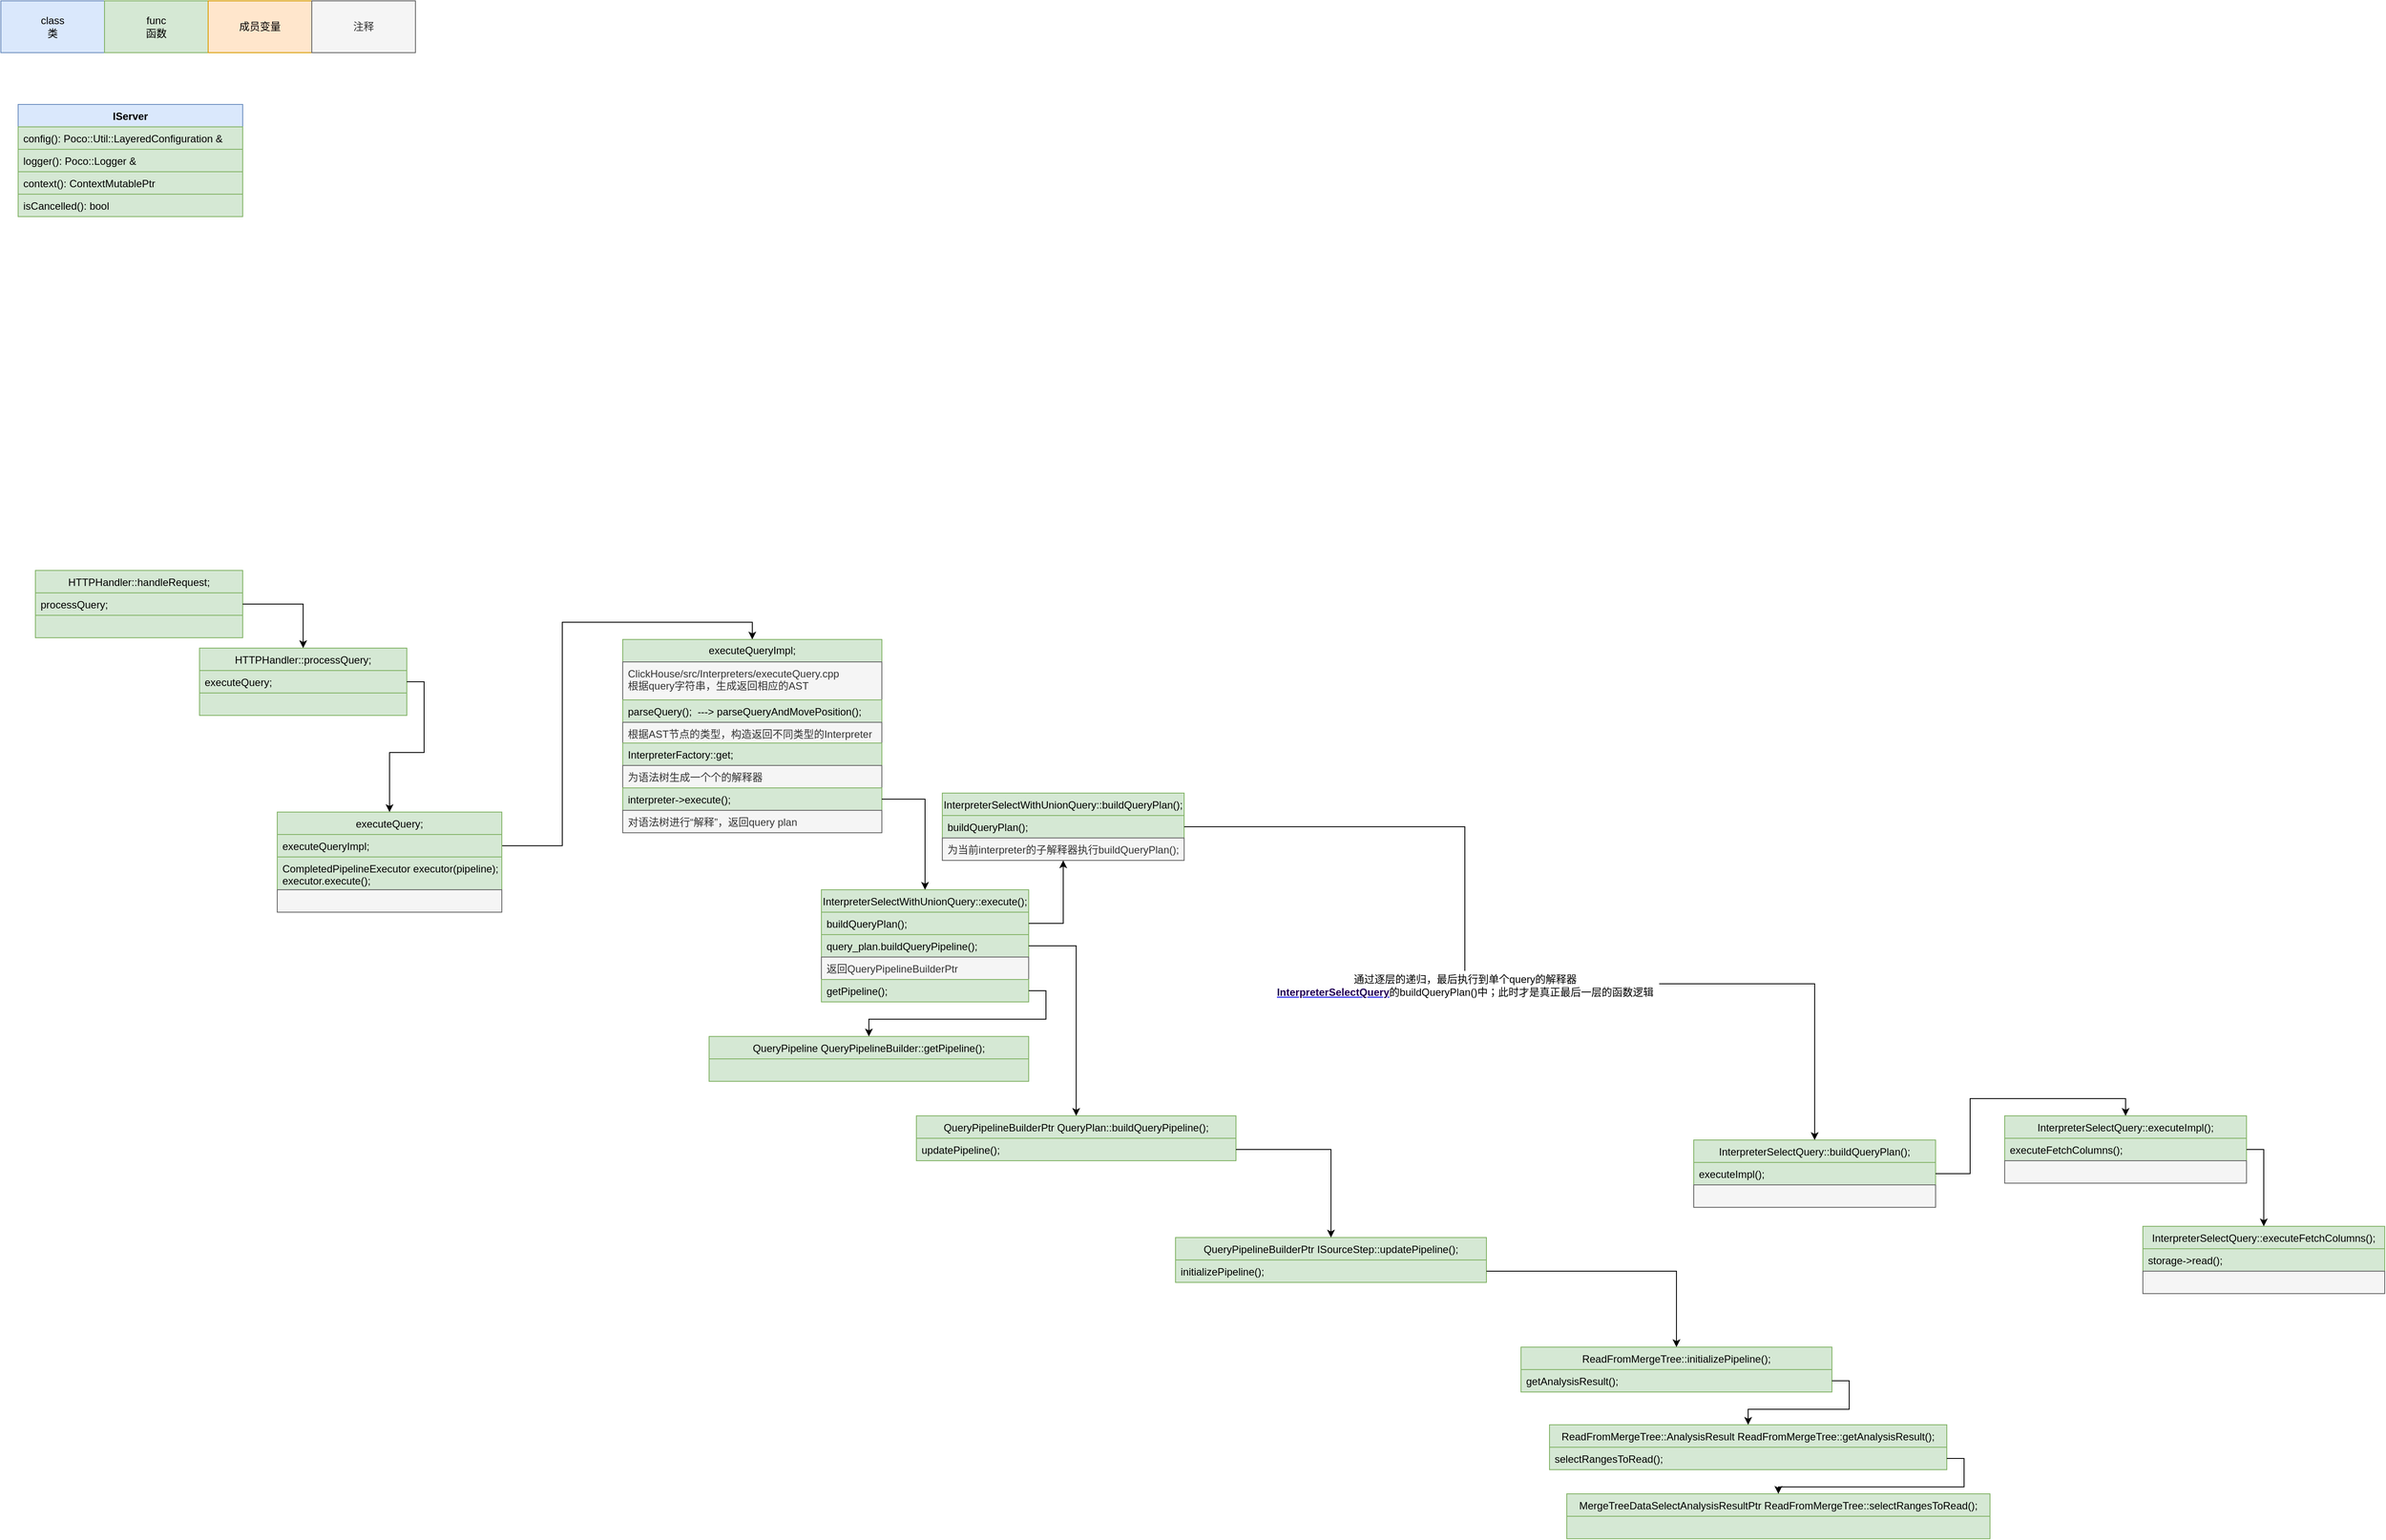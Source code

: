 <mxfile version="18.0.7" type="github">
  <diagram id="vCki3dOkEp2F7D4lTSnL" name="Page-1">
    <mxGraphModel dx="1375" dy="821" grid="1" gridSize="10" guides="1" tooltips="1" connect="1" arrows="1" fold="1" page="1" pageScale="1" pageWidth="827" pageHeight="1169" math="0" shadow="0">
      <root>
        <mxCell id="0" />
        <mxCell id="1" parent="0" />
        <mxCell id="8Q8Z8_BPeuD27RYTu2Bx-2" value="class&lt;br&gt;类" style="rounded=0;whiteSpace=wrap;html=1;fillColor=#dae8fc;strokeColor=#6c8ebf;" parent="1" vertex="1">
          <mxGeometry x="20" y="20" width="120" height="60" as="geometry" />
        </mxCell>
        <mxCell id="8Q8Z8_BPeuD27RYTu2Bx-3" value="func&lt;br&gt;函数" style="rounded=0;whiteSpace=wrap;html=1;fillColor=#d5e8d4;strokeColor=#82b366;" parent="1" vertex="1">
          <mxGeometry x="140" y="20" width="120" height="60" as="geometry" />
        </mxCell>
        <mxCell id="8Q8Z8_BPeuD27RYTu2Bx-4" value="成员变量" style="rounded=0;whiteSpace=wrap;html=1;fillColor=#ffe6cc;strokeColor=#d79b00;" parent="1" vertex="1">
          <mxGeometry x="260" y="20" width="120" height="60" as="geometry" />
        </mxCell>
        <mxCell id="8Q8Z8_BPeuD27RYTu2Bx-6" value="IServer" style="swimlane;fontStyle=1;align=center;verticalAlign=top;childLayout=stackLayout;horizontal=1;startSize=26;horizontalStack=0;resizeParent=1;resizeParentMax=0;resizeLast=0;collapsible=1;marginBottom=0;fillColor=#dae8fc;strokeColor=#6c8ebf;" parent="1" vertex="1">
          <mxGeometry x="40" y="140" width="260" height="130" as="geometry">
            <mxRectangle x="30" y="170" width="70" height="26" as="alternateBounds" />
          </mxGeometry>
        </mxCell>
        <mxCell id="8Q8Z8_BPeuD27RYTu2Bx-7" value="config(): Poco::Util::LayeredConfiguration &amp;" style="text;strokeColor=#82b366;fillColor=#d5e8d4;align=left;verticalAlign=top;spacingLeft=4;spacingRight=4;overflow=hidden;rotatable=0;points=[[0,0.5],[1,0.5]];portConstraint=eastwest;" parent="8Q8Z8_BPeuD27RYTu2Bx-6" vertex="1">
          <mxGeometry y="26" width="260" height="26" as="geometry" />
        </mxCell>
        <mxCell id="8Q8Z8_BPeuD27RYTu2Bx-9" value="logger(): Poco::Logger &amp;" style="text;strokeColor=#82b366;fillColor=#d5e8d4;align=left;verticalAlign=top;spacingLeft=4;spacingRight=4;overflow=hidden;rotatable=0;points=[[0,0.5],[1,0.5]];portConstraint=eastwest;" parent="8Q8Z8_BPeuD27RYTu2Bx-6" vertex="1">
          <mxGeometry y="52" width="260" height="26" as="geometry" />
        </mxCell>
        <mxCell id="8Q8Z8_BPeuD27RYTu2Bx-19" value="context(): ContextMutablePtr&#xa;" style="text;strokeColor=#82b366;fillColor=#d5e8d4;align=left;verticalAlign=top;spacingLeft=4;spacingRight=4;overflow=hidden;rotatable=0;points=[[0,0.5],[1,0.5]];portConstraint=eastwest;" parent="8Q8Z8_BPeuD27RYTu2Bx-6" vertex="1">
          <mxGeometry y="78" width="260" height="26" as="geometry" />
        </mxCell>
        <mxCell id="8Q8Z8_BPeuD27RYTu2Bx-25" value="isCancelled(): bool" style="text;strokeColor=#82b366;fillColor=#d5e8d4;align=left;verticalAlign=top;spacingLeft=4;spacingRight=4;overflow=hidden;rotatable=0;points=[[0,0.5],[1,0.5]];portConstraint=eastwest;" parent="8Q8Z8_BPeuD27RYTu2Bx-6" vertex="1">
          <mxGeometry y="104" width="260" height="26" as="geometry" />
        </mxCell>
        <mxCell id="mzuSB-t-ZsfAMugbphQK-1" value="注释" style="rounded=0;whiteSpace=wrap;html=1;fillColor=#f5f5f5;fontColor=#333333;strokeColor=#666666;" parent="1" vertex="1">
          <mxGeometry x="380" y="20" width="120" height="60" as="geometry" />
        </mxCell>
        <mxCell id="mzuSB-t-ZsfAMugbphQK-2" value="HTTPHandler::handleRequest;" style="swimlane;fontStyle=0;childLayout=stackLayout;horizontal=1;startSize=26;fillColor=#d5e8d4;horizontalStack=0;resizeParent=1;resizeParentMax=0;resizeLast=0;collapsible=1;marginBottom=0;strokeColor=#82b366;" parent="1" vertex="1">
          <mxGeometry x="60" y="680" width="240" height="78" as="geometry" />
        </mxCell>
        <mxCell id="mzuSB-t-ZsfAMugbphQK-3" value="processQuery;" style="text;strokeColor=#82b366;fillColor=#d5e8d4;align=left;verticalAlign=top;spacingLeft=4;spacingRight=4;overflow=hidden;rotatable=0;points=[[0,0.5],[1,0.5]];portConstraint=eastwest;" parent="mzuSB-t-ZsfAMugbphQK-2" vertex="1">
          <mxGeometry y="26" width="240" height="26" as="geometry" />
        </mxCell>
        <mxCell id="mzuSB-t-ZsfAMugbphQK-4" value="" style="text;strokeColor=#82b366;fillColor=#d5e8d4;align=left;verticalAlign=top;spacingLeft=4;spacingRight=4;overflow=hidden;rotatable=0;points=[[0,0.5],[1,0.5]];portConstraint=eastwest;" parent="mzuSB-t-ZsfAMugbphQK-2" vertex="1">
          <mxGeometry y="52" width="240" height="26" as="geometry" />
        </mxCell>
        <mxCell id="mzuSB-t-ZsfAMugbphQK-5" value="HTTPHandler::processQuery;" style="swimlane;fontStyle=0;childLayout=stackLayout;horizontal=1;startSize=26;fillColor=#d5e8d4;horizontalStack=0;resizeParent=1;resizeParentMax=0;resizeLast=0;collapsible=1;marginBottom=0;strokeColor=#82b366;" parent="1" vertex="1">
          <mxGeometry x="250" y="770" width="240" height="78" as="geometry" />
        </mxCell>
        <mxCell id="mzuSB-t-ZsfAMugbphQK-6" value="executeQuery;" style="text;strokeColor=#82b366;fillColor=#d5e8d4;align=left;verticalAlign=top;spacingLeft=4;spacingRight=4;overflow=hidden;rotatable=0;points=[[0,0.5],[1,0.5]];portConstraint=eastwest;" parent="mzuSB-t-ZsfAMugbphQK-5" vertex="1">
          <mxGeometry y="26" width="240" height="26" as="geometry" />
        </mxCell>
        <mxCell id="mzuSB-t-ZsfAMugbphQK-7" value="" style="text;strokeColor=#82b366;fillColor=#d5e8d4;align=left;verticalAlign=top;spacingLeft=4;spacingRight=4;overflow=hidden;rotatable=0;points=[[0,0.5],[1,0.5]];portConstraint=eastwest;" parent="mzuSB-t-ZsfAMugbphQK-5" vertex="1">
          <mxGeometry y="52" width="240" height="26" as="geometry" />
        </mxCell>
        <mxCell id="mzuSB-t-ZsfAMugbphQK-8" style="edgeStyle=orthogonalEdgeStyle;rounded=0;orthogonalLoop=1;jettySize=auto;html=1;exitX=1;exitY=0.5;exitDx=0;exitDy=0;entryX=0.5;entryY=0;entryDx=0;entryDy=0;" parent="1" source="mzuSB-t-ZsfAMugbphQK-3" target="mzuSB-t-ZsfAMugbphQK-5" edge="1">
          <mxGeometry relative="1" as="geometry" />
        </mxCell>
        <mxCell id="mzuSB-t-ZsfAMugbphQK-16" style="edgeStyle=orthogonalEdgeStyle;rounded=0;orthogonalLoop=1;jettySize=auto;html=1;entryX=0.5;entryY=0;entryDx=0;entryDy=0;" parent="1" source="mzuSB-t-ZsfAMugbphQK-10" target="mzuSB-t-ZsfAMugbphQK-13" edge="1">
          <mxGeometry relative="1" as="geometry" />
        </mxCell>
        <mxCell id="mzuSB-t-ZsfAMugbphQK-9" value="executeQuery;" style="swimlane;fontStyle=0;childLayout=stackLayout;horizontal=1;startSize=26;fillColor=#d5e8d4;horizontalStack=0;resizeParent=1;resizeParentMax=0;resizeLast=0;collapsible=1;marginBottom=0;strokeColor=#82b366;" parent="1" vertex="1">
          <mxGeometry x="340" y="960" width="260" height="116" as="geometry" />
        </mxCell>
        <mxCell id="mzuSB-t-ZsfAMugbphQK-10" value="executeQueryImpl;" style="text;strokeColor=#82b366;fillColor=#d5e8d4;align=left;verticalAlign=top;spacingLeft=4;spacingRight=4;overflow=hidden;rotatable=0;points=[[0,0.5],[1,0.5]];portConstraint=eastwest;" parent="mzuSB-t-ZsfAMugbphQK-9" vertex="1">
          <mxGeometry y="26" width="260" height="26" as="geometry" />
        </mxCell>
        <mxCell id="mzuSB-t-ZsfAMugbphQK-11" value="CompletedPipelineExecutor executor(pipeline);&#xa;executor.execute();" style="text;strokeColor=#82b366;fillColor=#d5e8d4;align=left;verticalAlign=top;spacingLeft=4;spacingRight=4;overflow=hidden;rotatable=0;points=[[0,0.5],[1,0.5]];portConstraint=eastwest;" parent="mzuSB-t-ZsfAMugbphQK-9" vertex="1">
          <mxGeometry y="52" width="260" height="38" as="geometry" />
        </mxCell>
        <mxCell id="5NwX_35qLTpb5DPwdytB-1" style="text;strokeColor=#666666;fillColor=#f5f5f5;align=left;verticalAlign=top;spacingLeft=4;spacingRight=4;overflow=hidden;rotatable=0;points=[[0,0.5],[1,0.5]];portConstraint=eastwest;fontColor=#333333;" parent="mzuSB-t-ZsfAMugbphQK-9" vertex="1">
          <mxGeometry y="90" width="260" height="26" as="geometry" />
        </mxCell>
        <mxCell id="mzuSB-t-ZsfAMugbphQK-12" style="edgeStyle=orthogonalEdgeStyle;rounded=0;orthogonalLoop=1;jettySize=auto;html=1;exitX=1;exitY=0.5;exitDx=0;exitDy=0;" parent="1" source="mzuSB-t-ZsfAMugbphQK-6" target="mzuSB-t-ZsfAMugbphQK-9" edge="1">
          <mxGeometry relative="1" as="geometry" />
        </mxCell>
        <mxCell id="mzuSB-t-ZsfAMugbphQK-13" value="executeQueryImpl;" style="swimlane;fontStyle=0;childLayout=stackLayout;horizontal=1;startSize=26;fillColor=#d5e8d4;horizontalStack=0;resizeParent=1;resizeParentMax=0;resizeLast=0;collapsible=1;marginBottom=0;strokeColor=#82b366;whiteSpace=wrap;" parent="1" vertex="1">
          <mxGeometry x="740" y="760" width="300" height="224" as="geometry" />
        </mxCell>
        <mxCell id="mzuSB-t-ZsfAMugbphQK-40" value="ClickHouse/src/Interpreters/executeQuery.cpp&#xa;根据query字符串，生成返回相应的AST" style="text;strokeColor=#666666;fillColor=#f5f5f5;align=left;verticalAlign=top;spacingLeft=4;spacingRight=4;overflow=hidden;rotatable=0;points=[[0,0.5],[1,0.5]];portConstraint=eastwest;fontColor=#333333;" parent="mzuSB-t-ZsfAMugbphQK-13" vertex="1">
          <mxGeometry y="26" width="300" height="44" as="geometry" />
        </mxCell>
        <mxCell id="mzuSB-t-ZsfAMugbphQK-33" value="parseQuery();  ---&gt; parseQueryAndMovePosition();" style="text;strokeColor=#82b366;fillColor=#d5e8d4;align=left;verticalAlign=top;spacingLeft=4;spacingRight=4;overflow=hidden;rotatable=0;points=[[0,0.5],[1,0.5]];portConstraint=eastwest;" parent="mzuSB-t-ZsfAMugbphQK-13" vertex="1">
          <mxGeometry y="70" width="300" height="26" as="geometry" />
        </mxCell>
        <mxCell id="mzuSB-t-ZsfAMugbphQK-37" value="根据AST节点的类型，构造返回不同类型的Interpreter" style="text;strokeColor=#666666;fillColor=#f5f5f5;align=left;verticalAlign=top;spacingLeft=4;spacingRight=4;overflow=hidden;rotatable=0;points=[[0,0.5],[1,0.5]];portConstraint=eastwest;fontColor=#333333;whiteSpace=wrap;" parent="mzuSB-t-ZsfAMugbphQK-13" vertex="1">
          <mxGeometry y="96" width="300" height="24" as="geometry" />
        </mxCell>
        <mxCell id="mzuSB-t-ZsfAMugbphQK-14" value="InterpreterFactory::get;" style="text;strokeColor=#82b366;fillColor=#d5e8d4;align=left;verticalAlign=top;spacingLeft=4;spacingRight=4;overflow=hidden;rotatable=0;points=[[0,0.5],[1,0.5]];portConstraint=eastwest;" parent="mzuSB-t-ZsfAMugbphQK-13" vertex="1">
          <mxGeometry y="120" width="300" height="26" as="geometry" />
        </mxCell>
        <mxCell id="mzuSB-t-ZsfAMugbphQK-38" value="为语法树生成一个个的解释器" style="text;strokeColor=#666666;fillColor=#f5f5f5;align=left;verticalAlign=top;spacingLeft=4;spacingRight=4;overflow=hidden;rotatable=0;points=[[0,0.5],[1,0.5]];portConstraint=eastwest;fontColor=#333333;" parent="mzuSB-t-ZsfAMugbphQK-13" vertex="1">
          <mxGeometry y="146" width="300" height="26" as="geometry" />
        </mxCell>
        <mxCell id="mzuSB-t-ZsfAMugbphQK-15" value="interpreter-&gt;execute();" style="text;strokeColor=#82b366;fillColor=#d5e8d4;align=left;verticalAlign=top;spacingLeft=4;spacingRight=4;overflow=hidden;rotatable=0;points=[[0,0.5],[1,0.5]];portConstraint=eastwest;" parent="mzuSB-t-ZsfAMugbphQK-13" vertex="1">
          <mxGeometry y="172" width="300" height="26" as="geometry" />
        </mxCell>
        <mxCell id="mzuSB-t-ZsfAMugbphQK-39" value="对语法树进行“解释”，返回query plan" style="text;strokeColor=#666666;fillColor=#f5f5f5;align=left;verticalAlign=top;spacingLeft=4;spacingRight=4;overflow=hidden;rotatable=0;points=[[0,0.5],[1,0.5]];portConstraint=eastwest;fontColor=#333333;" parent="mzuSB-t-ZsfAMugbphQK-13" vertex="1">
          <mxGeometry y="198" width="300" height="26" as="geometry" />
        </mxCell>
        <mxCell id="mzuSB-t-ZsfAMugbphQK-17" value="InterpreterSelectWithUnionQuery::execute();" style="swimlane;fontStyle=0;childLayout=stackLayout;horizontal=1;startSize=26;fillColor=#d5e8d4;horizontalStack=0;resizeParent=1;resizeParentMax=0;resizeLast=0;collapsible=1;marginBottom=0;strokeColor=#82b366;" parent="1" vertex="1">
          <mxGeometry x="970" y="1050" width="240" height="130" as="geometry" />
        </mxCell>
        <mxCell id="mzuSB-t-ZsfAMugbphQK-18" value="buildQueryPlan();" style="text;strokeColor=#82b366;fillColor=#d5e8d4;align=left;verticalAlign=top;spacingLeft=4;spacingRight=4;overflow=hidden;rotatable=0;points=[[0,0.5],[1,0.5]];portConstraint=eastwest;" parent="mzuSB-t-ZsfAMugbphQK-17" vertex="1">
          <mxGeometry y="26" width="240" height="26" as="geometry" />
        </mxCell>
        <mxCell id="mzuSB-t-ZsfAMugbphQK-19" value="query_plan.buildQueryPipeline();" style="text;strokeColor=#82b366;fillColor=#d5e8d4;align=left;verticalAlign=top;spacingLeft=4;spacingRight=4;overflow=hidden;rotatable=0;points=[[0,0.5],[1,0.5]];portConstraint=eastwest;" parent="mzuSB-t-ZsfAMugbphQK-17" vertex="1">
          <mxGeometry y="52" width="240" height="26" as="geometry" />
        </mxCell>
        <mxCell id="MUGUbLn9Fx5GaKT6HMRE-9" value="返回QueryPipelineBuilderPtr" style="text;strokeColor=#666666;fillColor=#f5f5f5;align=left;verticalAlign=top;spacingLeft=4;spacingRight=4;overflow=hidden;rotatable=0;points=[[0,0.5],[1,0.5]];portConstraint=eastwest;fontColor=#333333;" parent="mzuSB-t-ZsfAMugbphQK-17" vertex="1">
          <mxGeometry y="78" width="240" height="26" as="geometry" />
        </mxCell>
        <mxCell id="MUGUbLn9Fx5GaKT6HMRE-29" value="getPipeline();" style="text;strokeColor=#82b366;fillColor=#d5e8d4;align=left;verticalAlign=top;spacingLeft=4;spacingRight=4;overflow=hidden;rotatable=0;points=[[0,0.5],[1,0.5]];portConstraint=eastwest;" parent="mzuSB-t-ZsfAMugbphQK-17" vertex="1">
          <mxGeometry y="104" width="240" height="26" as="geometry" />
        </mxCell>
        <mxCell id="mzuSB-t-ZsfAMugbphQK-20" style="edgeStyle=orthogonalEdgeStyle;rounded=0;orthogonalLoop=1;jettySize=auto;html=1;exitX=1;exitY=0.5;exitDx=0;exitDy=0;" parent="1" source="mzuSB-t-ZsfAMugbphQK-15" target="mzuSB-t-ZsfAMugbphQK-17" edge="1">
          <mxGeometry relative="1" as="geometry" />
        </mxCell>
        <mxCell id="mzuSB-t-ZsfAMugbphQK-21" value="InterpreterSelectWithUnionQuery::buildQueryPlan();" style="swimlane;fontStyle=0;childLayout=stackLayout;horizontal=1;startSize=26;fillColor=#d5e8d4;horizontalStack=0;resizeParent=1;resizeParentMax=0;resizeLast=0;collapsible=1;marginBottom=0;strokeColor=#82b366;" parent="1" vertex="1">
          <mxGeometry x="1110" y="938" width="280" height="78" as="geometry" />
        </mxCell>
        <mxCell id="mzuSB-t-ZsfAMugbphQK-22" value="buildQueryPlan();" style="text;strokeColor=#82b366;fillColor=#d5e8d4;align=left;verticalAlign=top;spacingLeft=4;spacingRight=4;overflow=hidden;rotatable=0;points=[[0,0.5],[1,0.5]];portConstraint=eastwest;" parent="mzuSB-t-ZsfAMugbphQK-21" vertex="1">
          <mxGeometry y="26" width="280" height="26" as="geometry" />
        </mxCell>
        <mxCell id="mzuSB-t-ZsfAMugbphQK-25" value="为当前interpreter的子解释器执行buildQueryPlan();" style="text;strokeColor=#666666;fillColor=#f5f5f5;align=left;verticalAlign=top;spacingLeft=4;spacingRight=4;overflow=hidden;rotatable=0;points=[[0,0.5],[1,0.5]];portConstraint=eastwest;fontColor=#333333;" parent="mzuSB-t-ZsfAMugbphQK-21" vertex="1">
          <mxGeometry y="52" width="280" height="26" as="geometry" />
        </mxCell>
        <mxCell id="mzuSB-t-ZsfAMugbphQK-24" style="edgeStyle=orthogonalEdgeStyle;rounded=0;orthogonalLoop=1;jettySize=auto;html=1;exitX=1;exitY=0.5;exitDx=0;exitDy=0;" parent="1" source="mzuSB-t-ZsfAMugbphQK-18" target="mzuSB-t-ZsfAMugbphQK-21" edge="1">
          <mxGeometry relative="1" as="geometry" />
        </mxCell>
        <mxCell id="mzuSB-t-ZsfAMugbphQK-26" value="InterpreterSelectQuery::buildQueryPlan();" style="swimlane;fontStyle=0;childLayout=stackLayout;horizontal=1;startSize=26;fillColor=#d5e8d4;horizontalStack=0;resizeParent=1;resizeParentMax=0;resizeLast=0;collapsible=1;marginBottom=0;strokeColor=#82b366;" parent="1" vertex="1">
          <mxGeometry x="1980" y="1340" width="280" height="78" as="geometry" />
        </mxCell>
        <mxCell id="mzuSB-t-ZsfAMugbphQK-27" value="executeImpl();" style="text;strokeColor=#82b366;fillColor=#d5e8d4;align=left;verticalAlign=top;spacingLeft=4;spacingRight=4;overflow=hidden;rotatable=0;points=[[0,0.5],[1,0.5]];portConstraint=eastwest;" parent="mzuSB-t-ZsfAMugbphQK-26" vertex="1">
          <mxGeometry y="26" width="280" height="26" as="geometry" />
        </mxCell>
        <mxCell id="mzuSB-t-ZsfAMugbphQK-28" value="" style="text;strokeColor=#666666;fillColor=#f5f5f5;align=left;verticalAlign=top;spacingLeft=4;spacingRight=4;overflow=hidden;rotatable=0;points=[[0,0.5],[1,0.5]];portConstraint=eastwest;fontColor=#333333;" parent="mzuSB-t-ZsfAMugbphQK-26" vertex="1">
          <mxGeometry y="52" width="280" height="26" as="geometry" />
        </mxCell>
        <mxCell id="mzuSB-t-ZsfAMugbphQK-29" style="edgeStyle=orthogonalEdgeStyle;rounded=0;orthogonalLoop=1;jettySize=auto;html=1;exitX=1;exitY=0.5;exitDx=0;exitDy=0;startArrow=none;" parent="1" source="mzuSB-t-ZsfAMugbphQK-30" target="mzuSB-t-ZsfAMugbphQK-26" edge="1">
          <mxGeometry relative="1" as="geometry" />
        </mxCell>
        <mxCell id="mzuSB-t-ZsfAMugbphQK-30" value="通过逐层的递归，最后执行到单个query的解释器&lt;span style=&quot;font-family: , &amp;#34;consolas&amp;#34; , &amp;#34;liberation mono&amp;#34; , &amp;#34;menlo&amp;#34; , monospace ; font-size: medium ; background-color: rgb(255 , 255 , 255)&quot;&gt; &lt;br&gt;&lt;/span&gt;&lt;a href=&quot;https://clickhouse.com/codebrowser/ClickHouse/src/Interpreters/InterpreterSelectQuery.cpp.html#_ZN2DB22InterpreterSelectQueryC1ERKNSt3__110shared_ptrINS_4IASTEEENS2_IKNS_7ContextEEERKNS_18SelectQueryOptionsERKNS1_6vectorINS1_12basic_stringIcNS1_13939948&quot; style=&quot;border: none ; font-family: , &amp;#34;consolas&amp;#34; , &amp;#34;liberation mono&amp;#34; , &amp;#34;menlo&amp;#34; , monospace&quot;&gt;&lt;dfn class=&quot;decl fn&quot; id=&quot;_ZN2DB22InterpreterSelectQueryC1ERKNSt3__110shared_ptrINS_4IASTEEENS2_IKNS_7ContextEEERKNS_18SelectQueryOptionsERKNS1_6vectorINS1_12basic_stringIcNS1_13939948&quot; style=&quot;font-style: normal ; color: rgb(34 , 0 , 85) ; font-weight: bold&quot;&gt;InterpreterSelectQuery&lt;/dfn&gt;&lt;/a&gt;的buildQueryPlan()中；此时才是真正最后一层的函数逻辑" style="text;html=1;align=center;verticalAlign=middle;resizable=0;points=[];autosize=1;strokeColor=none;fillColor=none;" parent="1" vertex="1">
          <mxGeometry x="1490" y="1144" width="450" height="30" as="geometry" />
        </mxCell>
        <mxCell id="mzuSB-t-ZsfAMugbphQK-31" value="" style="edgeStyle=orthogonalEdgeStyle;rounded=0;orthogonalLoop=1;jettySize=auto;html=1;exitX=1;exitY=0.5;exitDx=0;exitDy=0;endArrow=none;" parent="1" source="mzuSB-t-ZsfAMugbphQK-22" target="mzuSB-t-ZsfAMugbphQK-30" edge="1">
          <mxGeometry relative="1" as="geometry">
            <mxPoint x="1450" y="1159" as="sourcePoint" />
            <mxPoint x="1580" y="1160" as="targetPoint" />
          </mxGeometry>
        </mxCell>
        <mxCell id="MUGUbLn9Fx5GaKT6HMRE-1" value="InterpreterSelectQuery::executeImpl();" style="swimlane;fontStyle=0;childLayout=stackLayout;horizontal=1;startSize=26;fillColor=#d5e8d4;horizontalStack=0;resizeParent=1;resizeParentMax=0;resizeLast=0;collapsible=1;marginBottom=0;strokeColor=#82b366;" parent="1" vertex="1">
          <mxGeometry x="2340" y="1312" width="280" height="78" as="geometry" />
        </mxCell>
        <mxCell id="MUGUbLn9Fx5GaKT6HMRE-2" value="executeFetchColumns();" style="text;strokeColor=#82b366;fillColor=#d5e8d4;align=left;verticalAlign=top;spacingLeft=4;spacingRight=4;overflow=hidden;rotatable=0;points=[[0,0.5],[1,0.5]];portConstraint=eastwest;" parent="MUGUbLn9Fx5GaKT6HMRE-1" vertex="1">
          <mxGeometry y="26" width="280" height="26" as="geometry" />
        </mxCell>
        <mxCell id="MUGUbLn9Fx5GaKT6HMRE-3" value="" style="text;strokeColor=#666666;fillColor=#f5f5f5;align=left;verticalAlign=top;spacingLeft=4;spacingRight=4;overflow=hidden;rotatable=0;points=[[0,0.5],[1,0.5]];portConstraint=eastwest;fontColor=#333333;" parent="MUGUbLn9Fx5GaKT6HMRE-1" vertex="1">
          <mxGeometry y="52" width="280" height="26" as="geometry" />
        </mxCell>
        <mxCell id="MUGUbLn9Fx5GaKT6HMRE-4" style="edgeStyle=orthogonalEdgeStyle;rounded=0;orthogonalLoop=1;jettySize=auto;html=1;exitX=1;exitY=0.5;exitDx=0;exitDy=0;entryX=0.5;entryY=0;entryDx=0;entryDy=0;" parent="1" source="mzuSB-t-ZsfAMugbphQK-27" target="MUGUbLn9Fx5GaKT6HMRE-1" edge="1">
          <mxGeometry relative="1" as="geometry" />
        </mxCell>
        <mxCell id="MUGUbLn9Fx5GaKT6HMRE-5" value="InterpreterSelectQuery::executeFetchColumns();" style="swimlane;fontStyle=0;childLayout=stackLayout;horizontal=1;startSize=26;fillColor=#d5e8d4;horizontalStack=0;resizeParent=1;resizeParentMax=0;resizeLast=0;collapsible=1;marginBottom=0;strokeColor=#82b366;" parent="1" vertex="1">
          <mxGeometry x="2500" y="1440" width="280" height="78" as="geometry" />
        </mxCell>
        <mxCell id="MUGUbLn9Fx5GaKT6HMRE-6" value="storage-&gt;read();" style="text;strokeColor=#82b366;fillColor=#d5e8d4;align=left;verticalAlign=top;spacingLeft=4;spacingRight=4;overflow=hidden;rotatable=0;points=[[0,0.5],[1,0.5]];portConstraint=eastwest;" parent="MUGUbLn9Fx5GaKT6HMRE-5" vertex="1">
          <mxGeometry y="26" width="280" height="26" as="geometry" />
        </mxCell>
        <mxCell id="MUGUbLn9Fx5GaKT6HMRE-7" value="" style="text;strokeColor=#666666;fillColor=#f5f5f5;align=left;verticalAlign=top;spacingLeft=4;spacingRight=4;overflow=hidden;rotatable=0;points=[[0,0.5],[1,0.5]];portConstraint=eastwest;fontColor=#333333;" parent="MUGUbLn9Fx5GaKT6HMRE-5" vertex="1">
          <mxGeometry y="52" width="280" height="26" as="geometry" />
        </mxCell>
        <mxCell id="MUGUbLn9Fx5GaKT6HMRE-8" style="edgeStyle=orthogonalEdgeStyle;rounded=0;orthogonalLoop=1;jettySize=auto;html=1;exitX=1;exitY=0.5;exitDx=0;exitDy=0;" parent="1" source="MUGUbLn9Fx5GaKT6HMRE-2" target="MUGUbLn9Fx5GaKT6HMRE-5" edge="1">
          <mxGeometry relative="1" as="geometry" />
        </mxCell>
        <mxCell id="MUGUbLn9Fx5GaKT6HMRE-10" value="QueryPipelineBuilderPtr QueryPlan::buildQueryPipeline();" style="swimlane;fontStyle=0;childLayout=stackLayout;horizontal=1;startSize=26;fillColor=#d5e8d4;horizontalStack=0;resizeParent=1;resizeParentMax=0;resizeLast=0;collapsible=1;marginBottom=0;strokeColor=#82b366;" parent="1" vertex="1">
          <mxGeometry x="1080" y="1312" width="370" height="52" as="geometry" />
        </mxCell>
        <mxCell id="MUGUbLn9Fx5GaKT6HMRE-11" value="updatePipeline();" style="text;strokeColor=#82b366;fillColor=#d5e8d4;align=left;verticalAlign=top;spacingLeft=4;spacingRight=4;overflow=hidden;rotatable=0;points=[[0,0.5],[1,0.5]];portConstraint=eastwest;" parent="MUGUbLn9Fx5GaKT6HMRE-10" vertex="1">
          <mxGeometry y="26" width="370" height="26" as="geometry" />
        </mxCell>
        <mxCell id="MUGUbLn9Fx5GaKT6HMRE-14" style="edgeStyle=orthogonalEdgeStyle;rounded=0;orthogonalLoop=1;jettySize=auto;html=1;exitX=1;exitY=0.5;exitDx=0;exitDy=0;entryX=0.5;entryY=0;entryDx=0;entryDy=0;" parent="1" source="mzuSB-t-ZsfAMugbphQK-19" target="MUGUbLn9Fx5GaKT6HMRE-10" edge="1">
          <mxGeometry relative="1" as="geometry" />
        </mxCell>
        <mxCell id="MUGUbLn9Fx5GaKT6HMRE-17" value="QueryPipelineBuilderPtr ISourceStep::updatePipeline();" style="swimlane;fontStyle=0;childLayout=stackLayout;horizontal=1;startSize=26;fillColor=#d5e8d4;horizontalStack=0;resizeParent=1;resizeParentMax=0;resizeLast=0;collapsible=1;marginBottom=0;strokeColor=#82b366;" parent="1" vertex="1">
          <mxGeometry x="1380" y="1453" width="360" height="52" as="geometry" />
        </mxCell>
        <mxCell id="MUGUbLn9Fx5GaKT6HMRE-18" value="initializePipeline();" style="text;strokeColor=#82b366;fillColor=#d5e8d4;align=left;verticalAlign=top;spacingLeft=4;spacingRight=4;overflow=hidden;rotatable=0;points=[[0,0.5],[1,0.5]];portConstraint=eastwest;" parent="MUGUbLn9Fx5GaKT6HMRE-17" vertex="1">
          <mxGeometry y="26" width="360" height="26" as="geometry" />
        </mxCell>
        <mxCell id="MUGUbLn9Fx5GaKT6HMRE-19" style="edgeStyle=orthogonalEdgeStyle;rounded=0;orthogonalLoop=1;jettySize=auto;html=1;exitX=1;exitY=0.5;exitDx=0;exitDy=0;" parent="1" source="MUGUbLn9Fx5GaKT6HMRE-11" target="MUGUbLn9Fx5GaKT6HMRE-17" edge="1">
          <mxGeometry relative="1" as="geometry" />
        </mxCell>
        <mxCell id="MUGUbLn9Fx5GaKT6HMRE-20" value="ReadFromMergeTree::initializePipeline();" style="swimlane;fontStyle=0;childLayout=stackLayout;horizontal=1;startSize=26;fillColor=#d5e8d4;horizontalStack=0;resizeParent=1;resizeParentMax=0;resizeLast=0;collapsible=1;marginBottom=0;strokeColor=#82b366;" parent="1" vertex="1">
          <mxGeometry x="1780" y="1580" width="360" height="52" as="geometry" />
        </mxCell>
        <mxCell id="MUGUbLn9Fx5GaKT6HMRE-21" value="getAnalysisResult();" style="text;strokeColor=#82b366;fillColor=#d5e8d4;align=left;verticalAlign=top;spacingLeft=4;spacingRight=4;overflow=hidden;rotatable=0;points=[[0,0.5],[1,0.5]];portConstraint=eastwest;" parent="MUGUbLn9Fx5GaKT6HMRE-20" vertex="1">
          <mxGeometry y="26" width="360" height="26" as="geometry" />
        </mxCell>
        <mxCell id="MUGUbLn9Fx5GaKT6HMRE-22" style="edgeStyle=orthogonalEdgeStyle;rounded=0;orthogonalLoop=1;jettySize=auto;html=1;exitX=1;exitY=0.5;exitDx=0;exitDy=0;" parent="1" source="MUGUbLn9Fx5GaKT6HMRE-18" target="MUGUbLn9Fx5GaKT6HMRE-20" edge="1">
          <mxGeometry relative="1" as="geometry" />
        </mxCell>
        <mxCell id="MUGUbLn9Fx5GaKT6HMRE-23" value="ReadFromMergeTree::AnalysisResult ReadFromMergeTree::getAnalysisResult();" style="swimlane;fontStyle=0;childLayout=stackLayout;horizontal=1;startSize=26;fillColor=#d5e8d4;horizontalStack=0;resizeParent=1;resizeParentMax=0;resizeLast=0;collapsible=1;marginBottom=0;strokeColor=#82b366;" parent="1" vertex="1">
          <mxGeometry x="1813" y="1670" width="460" height="52" as="geometry" />
        </mxCell>
        <mxCell id="MUGUbLn9Fx5GaKT6HMRE-24" value="selectRangesToRead();" style="text;strokeColor=#82b366;fillColor=#d5e8d4;align=left;verticalAlign=top;spacingLeft=4;spacingRight=4;overflow=hidden;rotatable=0;points=[[0,0.5],[1,0.5]];portConstraint=eastwest;" parent="MUGUbLn9Fx5GaKT6HMRE-23" vertex="1">
          <mxGeometry y="26" width="460" height="26" as="geometry" />
        </mxCell>
        <mxCell id="MUGUbLn9Fx5GaKT6HMRE-25" value="MergeTreeDataSelectAnalysisResultPtr ReadFromMergeTree::selectRangesToRead();" style="swimlane;fontStyle=0;childLayout=stackLayout;horizontal=1;startSize=26;fillColor=#d5e8d4;horizontalStack=0;resizeParent=1;resizeParentMax=0;resizeLast=0;collapsible=1;marginBottom=0;strokeColor=#82b366;" parent="1" vertex="1">
          <mxGeometry x="1833" y="1750" width="490" height="52" as="geometry" />
        </mxCell>
        <mxCell id="MUGUbLn9Fx5GaKT6HMRE-26" value="" style="text;strokeColor=#82b366;fillColor=#d5e8d4;align=left;verticalAlign=top;spacingLeft=4;spacingRight=4;overflow=hidden;rotatable=0;points=[[0,0.5],[1,0.5]];portConstraint=eastwest;" parent="MUGUbLn9Fx5GaKT6HMRE-25" vertex="1">
          <mxGeometry y="26" width="490" height="26" as="geometry" />
        </mxCell>
        <mxCell id="MUGUbLn9Fx5GaKT6HMRE-27" style="edgeStyle=orthogonalEdgeStyle;rounded=0;orthogonalLoop=1;jettySize=auto;html=1;exitX=1;exitY=0.5;exitDx=0;exitDy=0;" parent="1" source="MUGUbLn9Fx5GaKT6HMRE-21" target="MUGUbLn9Fx5GaKT6HMRE-23" edge="1">
          <mxGeometry relative="1" as="geometry" />
        </mxCell>
        <mxCell id="MUGUbLn9Fx5GaKT6HMRE-28" style="edgeStyle=orthogonalEdgeStyle;rounded=0;orthogonalLoop=1;jettySize=auto;html=1;exitX=1;exitY=0.5;exitDx=0;exitDy=0;" parent="1" source="MUGUbLn9Fx5GaKT6HMRE-24" target="MUGUbLn9Fx5GaKT6HMRE-25" edge="1">
          <mxGeometry relative="1" as="geometry" />
        </mxCell>
        <mxCell id="MUGUbLn9Fx5GaKT6HMRE-30" value="QueryPipeline QueryPipelineBuilder::getPipeline();" style="swimlane;fontStyle=0;childLayout=stackLayout;horizontal=1;startSize=26;fillColor=#d5e8d4;horizontalStack=0;resizeParent=1;resizeParentMax=0;resizeLast=0;collapsible=1;marginBottom=0;strokeColor=#82b366;" parent="1" vertex="1">
          <mxGeometry x="840" y="1220" width="370" height="52" as="geometry" />
        </mxCell>
        <mxCell id="MUGUbLn9Fx5GaKT6HMRE-31" value="" style="text;strokeColor=#82b366;fillColor=#d5e8d4;align=left;verticalAlign=top;spacingLeft=4;spacingRight=4;overflow=hidden;rotatable=0;points=[[0,0.5],[1,0.5]];portConstraint=eastwest;" parent="MUGUbLn9Fx5GaKT6HMRE-30" vertex="1">
          <mxGeometry y="26" width="370" height="26" as="geometry" />
        </mxCell>
        <mxCell id="MUGUbLn9Fx5GaKT6HMRE-32" style="edgeStyle=orthogonalEdgeStyle;rounded=0;orthogonalLoop=1;jettySize=auto;html=1;exitX=1;exitY=0.5;exitDx=0;exitDy=0;" parent="1" source="MUGUbLn9Fx5GaKT6HMRE-29" target="MUGUbLn9Fx5GaKT6HMRE-30" edge="1">
          <mxGeometry relative="1" as="geometry" />
        </mxCell>
      </root>
    </mxGraphModel>
  </diagram>
</mxfile>
